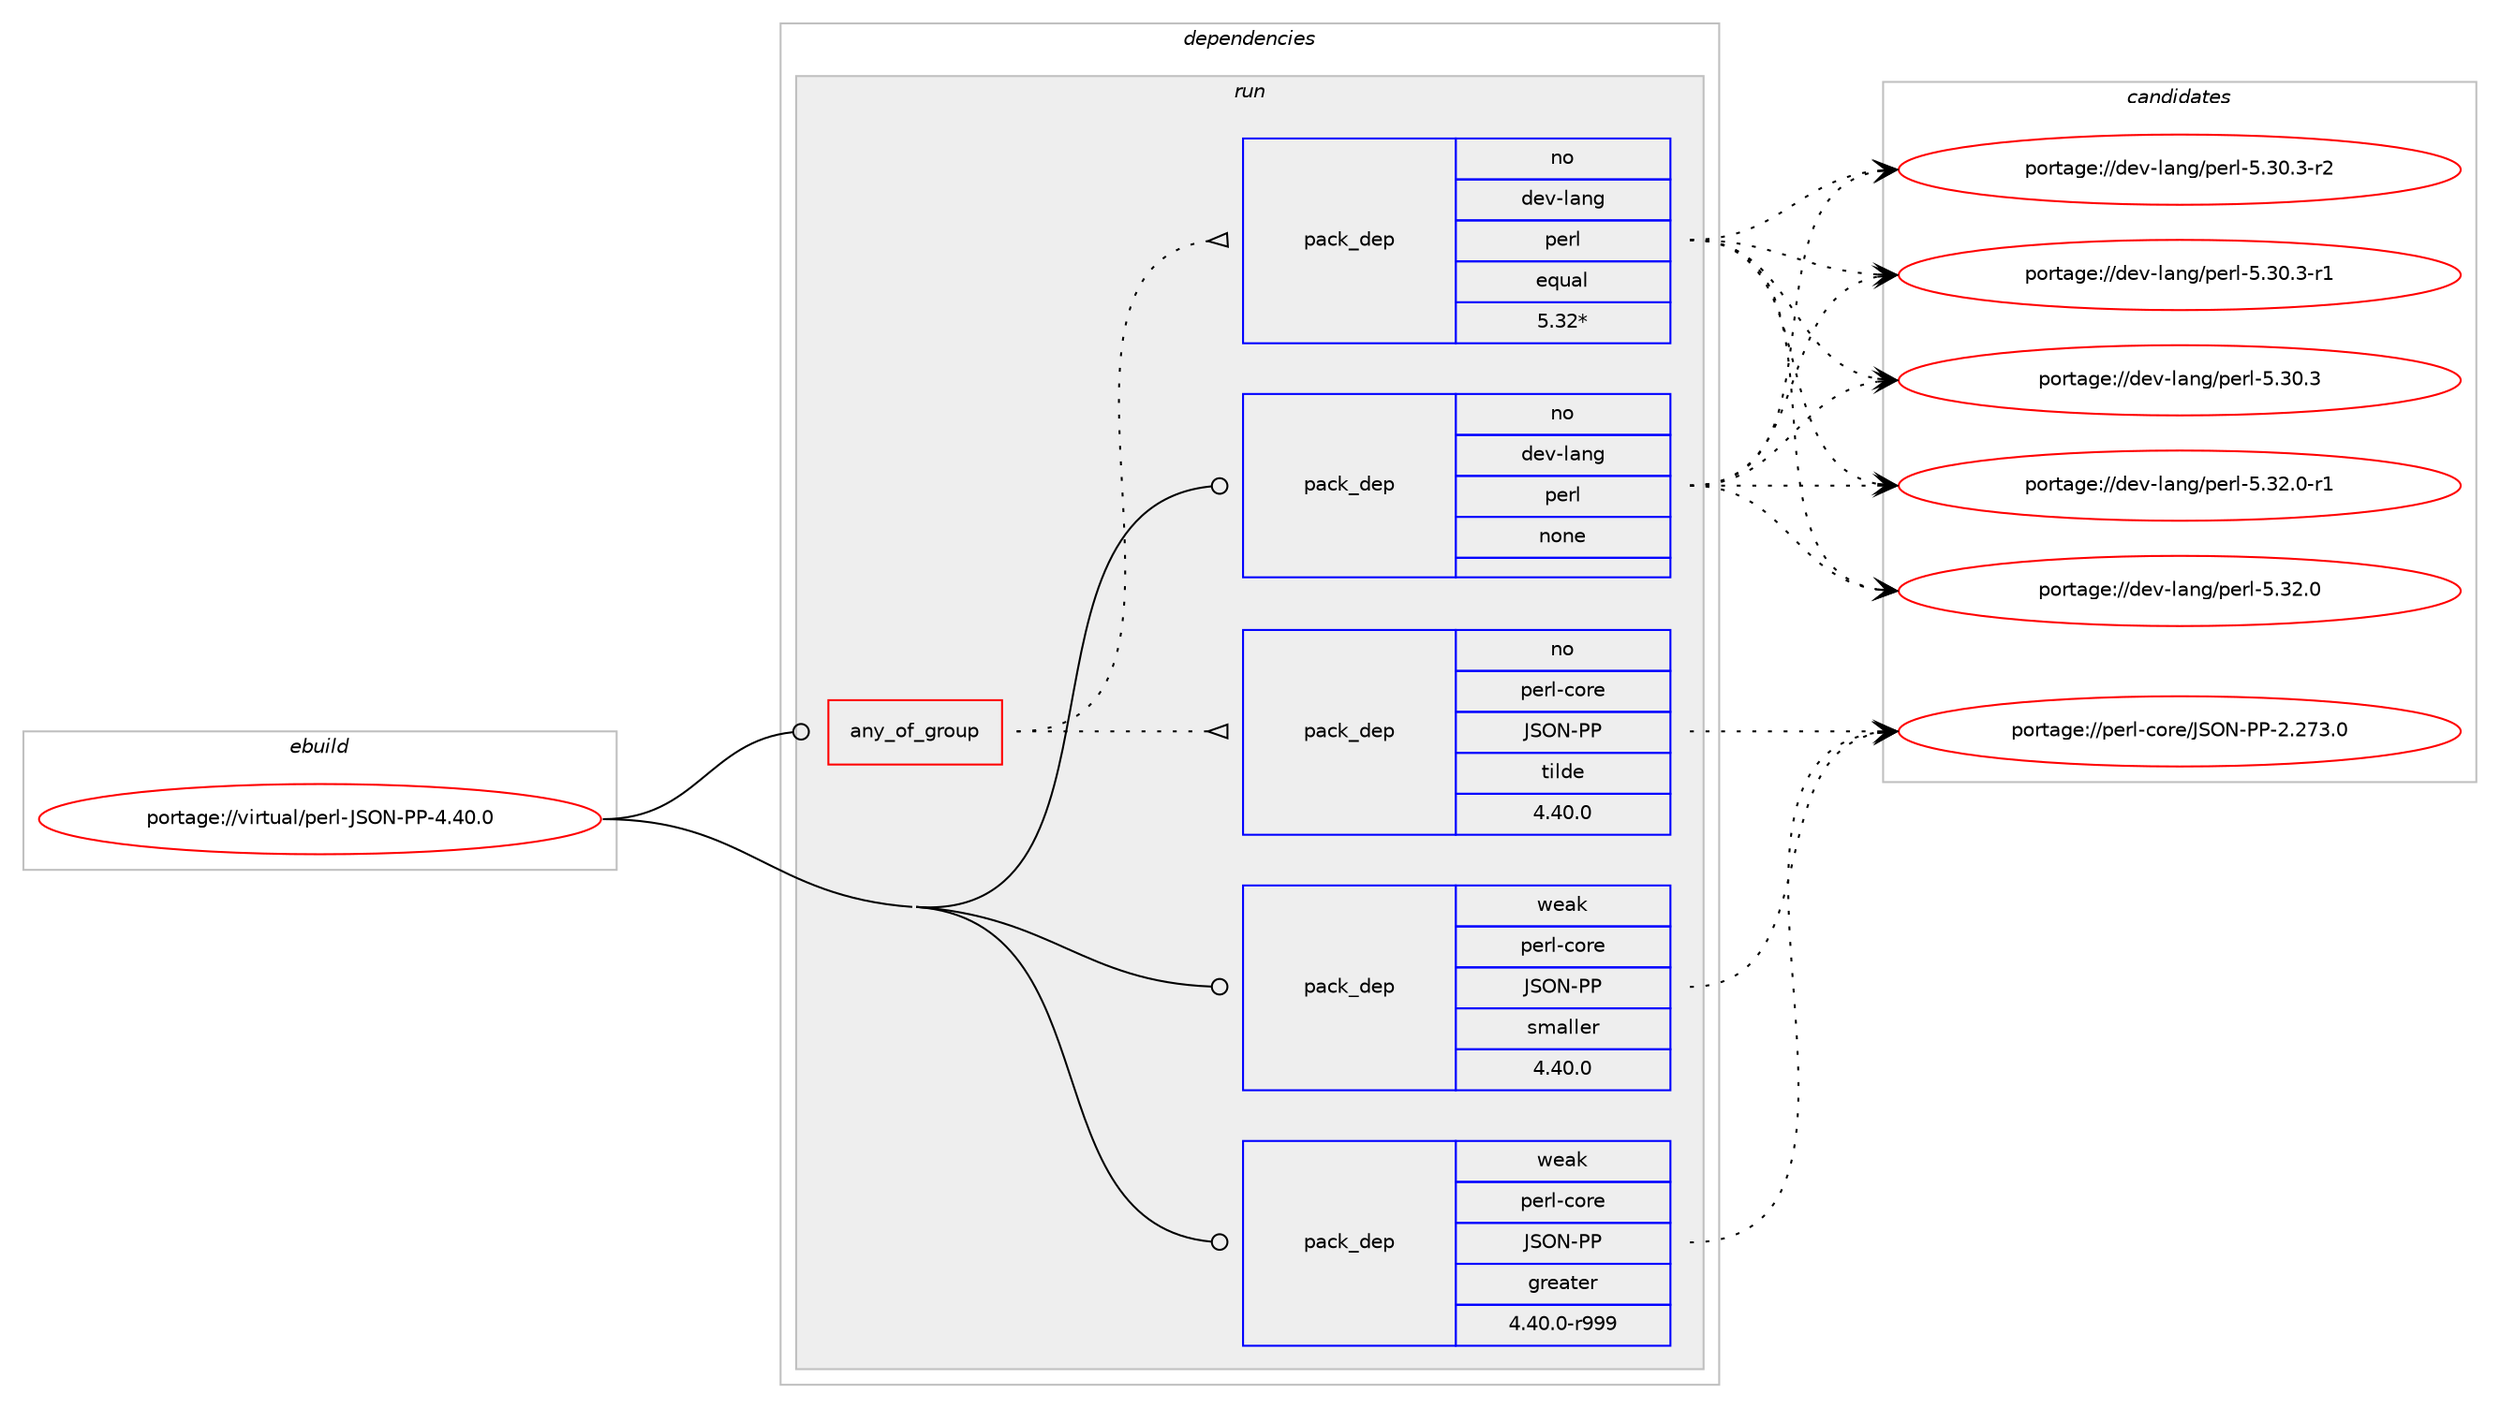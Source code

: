 digraph prolog {

# *************
# Graph options
# *************

newrank=true;
concentrate=true;
compound=true;
graph [rankdir=LR,fontname=Helvetica,fontsize=10,ranksep=1.5];#, ranksep=2.5, nodesep=0.2];
edge  [arrowhead=vee];
node  [fontname=Helvetica,fontsize=10];

# **********
# The ebuild
# **********

subgraph cluster_leftcol {
color=gray;
rank=same;
label=<<i>ebuild</i>>;
id [label="portage://virtual/perl-JSON-PP-4.40.0", color=red, width=4, href="../virtual/perl-JSON-PP-4.40.0.svg"];
}

# ****************
# The dependencies
# ****************

subgraph cluster_midcol {
color=gray;
label=<<i>dependencies</i>>;
subgraph cluster_compile {
fillcolor="#eeeeee";
style=filled;
label=<<i>compile</i>>;
}
subgraph cluster_compileandrun {
fillcolor="#eeeeee";
style=filled;
label=<<i>compile and run</i>>;
}
subgraph cluster_run {
fillcolor="#eeeeee";
style=filled;
label=<<i>run</i>>;
subgraph any82 {
dependency1832 [label=<<TABLE BORDER="0" CELLBORDER="1" CELLSPACING="0" CELLPADDING="4"><TR><TD CELLPADDING="10">any_of_group</TD></TR></TABLE>>, shape=none, color=red];subgraph pack1631 {
dependency1833 [label=<<TABLE BORDER="0" CELLBORDER="1" CELLSPACING="0" CELLPADDING="4" WIDTH="220"><TR><TD ROWSPAN="6" CELLPADDING="30">pack_dep</TD></TR><TR><TD WIDTH="110">no</TD></TR><TR><TD>dev-lang</TD></TR><TR><TD>perl</TD></TR><TR><TD>equal</TD></TR><TR><TD>5.32*</TD></TR></TABLE>>, shape=none, color=blue];
}
dependency1832:e -> dependency1833:w [weight=20,style="dotted",arrowhead="oinv"];
subgraph pack1632 {
dependency1834 [label=<<TABLE BORDER="0" CELLBORDER="1" CELLSPACING="0" CELLPADDING="4" WIDTH="220"><TR><TD ROWSPAN="6" CELLPADDING="30">pack_dep</TD></TR><TR><TD WIDTH="110">no</TD></TR><TR><TD>perl-core</TD></TR><TR><TD>JSON-PP</TD></TR><TR><TD>tilde</TD></TR><TR><TD>4.40.0</TD></TR></TABLE>>, shape=none, color=blue];
}
dependency1832:e -> dependency1834:w [weight=20,style="dotted",arrowhead="oinv"];
}
id:e -> dependency1832:w [weight=20,style="solid",arrowhead="odot"];
subgraph pack1633 {
dependency1835 [label=<<TABLE BORDER="0" CELLBORDER="1" CELLSPACING="0" CELLPADDING="4" WIDTH="220"><TR><TD ROWSPAN="6" CELLPADDING="30">pack_dep</TD></TR><TR><TD WIDTH="110">no</TD></TR><TR><TD>dev-lang</TD></TR><TR><TD>perl</TD></TR><TR><TD>none</TD></TR><TR><TD></TD></TR></TABLE>>, shape=none, color=blue];
}
id:e -> dependency1835:w [weight=20,style="solid",arrowhead="odot"];
subgraph pack1634 {
dependency1836 [label=<<TABLE BORDER="0" CELLBORDER="1" CELLSPACING="0" CELLPADDING="4" WIDTH="220"><TR><TD ROWSPAN="6" CELLPADDING="30">pack_dep</TD></TR><TR><TD WIDTH="110">weak</TD></TR><TR><TD>perl-core</TD></TR><TR><TD>JSON-PP</TD></TR><TR><TD>greater</TD></TR><TR><TD>4.40.0-r999</TD></TR></TABLE>>, shape=none, color=blue];
}
id:e -> dependency1836:w [weight=20,style="solid",arrowhead="odot"];
subgraph pack1635 {
dependency1837 [label=<<TABLE BORDER="0" CELLBORDER="1" CELLSPACING="0" CELLPADDING="4" WIDTH="220"><TR><TD ROWSPAN="6" CELLPADDING="30">pack_dep</TD></TR><TR><TD WIDTH="110">weak</TD></TR><TR><TD>perl-core</TD></TR><TR><TD>JSON-PP</TD></TR><TR><TD>smaller</TD></TR><TR><TD>4.40.0</TD></TR></TABLE>>, shape=none, color=blue];
}
id:e -> dependency1837:w [weight=20,style="solid",arrowhead="odot"];
}
}

# **************
# The candidates
# **************

subgraph cluster_choices {
rank=same;
color=gray;
label=<<i>candidates</i>>;

subgraph choice1631 {
color=black;
nodesep=1;
choice100101118451089711010347112101114108455346515046484511449 [label="portage://dev-lang/perl-5.32.0-r1", color=red, width=4,href="../dev-lang/perl-5.32.0-r1.svg"];
choice10010111845108971101034711210111410845534651504648 [label="portage://dev-lang/perl-5.32.0", color=red, width=4,href="../dev-lang/perl-5.32.0.svg"];
choice100101118451089711010347112101114108455346514846514511450 [label="portage://dev-lang/perl-5.30.3-r2", color=red, width=4,href="../dev-lang/perl-5.30.3-r2.svg"];
choice100101118451089711010347112101114108455346514846514511449 [label="portage://dev-lang/perl-5.30.3-r1", color=red, width=4,href="../dev-lang/perl-5.30.3-r1.svg"];
choice10010111845108971101034711210111410845534651484651 [label="portage://dev-lang/perl-5.30.3", color=red, width=4,href="../dev-lang/perl-5.30.3.svg"];
dependency1833:e -> choice100101118451089711010347112101114108455346515046484511449:w [style=dotted,weight="100"];
dependency1833:e -> choice10010111845108971101034711210111410845534651504648:w [style=dotted,weight="100"];
dependency1833:e -> choice100101118451089711010347112101114108455346514846514511450:w [style=dotted,weight="100"];
dependency1833:e -> choice100101118451089711010347112101114108455346514846514511449:w [style=dotted,weight="100"];
dependency1833:e -> choice10010111845108971101034711210111410845534651484651:w [style=dotted,weight="100"];
}
subgraph choice1632 {
color=black;
nodesep=1;
choice112101114108459911111410147748379784580804550465055514648 [label="portage://perl-core/JSON-PP-2.273.0", color=red, width=4,href="../perl-core/JSON-PP-2.273.0.svg"];
dependency1834:e -> choice112101114108459911111410147748379784580804550465055514648:w [style=dotted,weight="100"];
}
subgraph choice1633 {
color=black;
nodesep=1;
choice100101118451089711010347112101114108455346515046484511449 [label="portage://dev-lang/perl-5.32.0-r1", color=red, width=4,href="../dev-lang/perl-5.32.0-r1.svg"];
choice10010111845108971101034711210111410845534651504648 [label="portage://dev-lang/perl-5.32.0", color=red, width=4,href="../dev-lang/perl-5.32.0.svg"];
choice100101118451089711010347112101114108455346514846514511450 [label="portage://dev-lang/perl-5.30.3-r2", color=red, width=4,href="../dev-lang/perl-5.30.3-r2.svg"];
choice100101118451089711010347112101114108455346514846514511449 [label="portage://dev-lang/perl-5.30.3-r1", color=red, width=4,href="../dev-lang/perl-5.30.3-r1.svg"];
choice10010111845108971101034711210111410845534651484651 [label="portage://dev-lang/perl-5.30.3", color=red, width=4,href="../dev-lang/perl-5.30.3.svg"];
dependency1835:e -> choice100101118451089711010347112101114108455346515046484511449:w [style=dotted,weight="100"];
dependency1835:e -> choice10010111845108971101034711210111410845534651504648:w [style=dotted,weight="100"];
dependency1835:e -> choice100101118451089711010347112101114108455346514846514511450:w [style=dotted,weight="100"];
dependency1835:e -> choice100101118451089711010347112101114108455346514846514511449:w [style=dotted,weight="100"];
dependency1835:e -> choice10010111845108971101034711210111410845534651484651:w [style=dotted,weight="100"];
}
subgraph choice1634 {
color=black;
nodesep=1;
choice112101114108459911111410147748379784580804550465055514648 [label="portage://perl-core/JSON-PP-2.273.0", color=red, width=4,href="../perl-core/JSON-PP-2.273.0.svg"];
dependency1836:e -> choice112101114108459911111410147748379784580804550465055514648:w [style=dotted,weight="100"];
}
subgraph choice1635 {
color=black;
nodesep=1;
choice112101114108459911111410147748379784580804550465055514648 [label="portage://perl-core/JSON-PP-2.273.0", color=red, width=4,href="../perl-core/JSON-PP-2.273.0.svg"];
dependency1837:e -> choice112101114108459911111410147748379784580804550465055514648:w [style=dotted,weight="100"];
}
}

}
